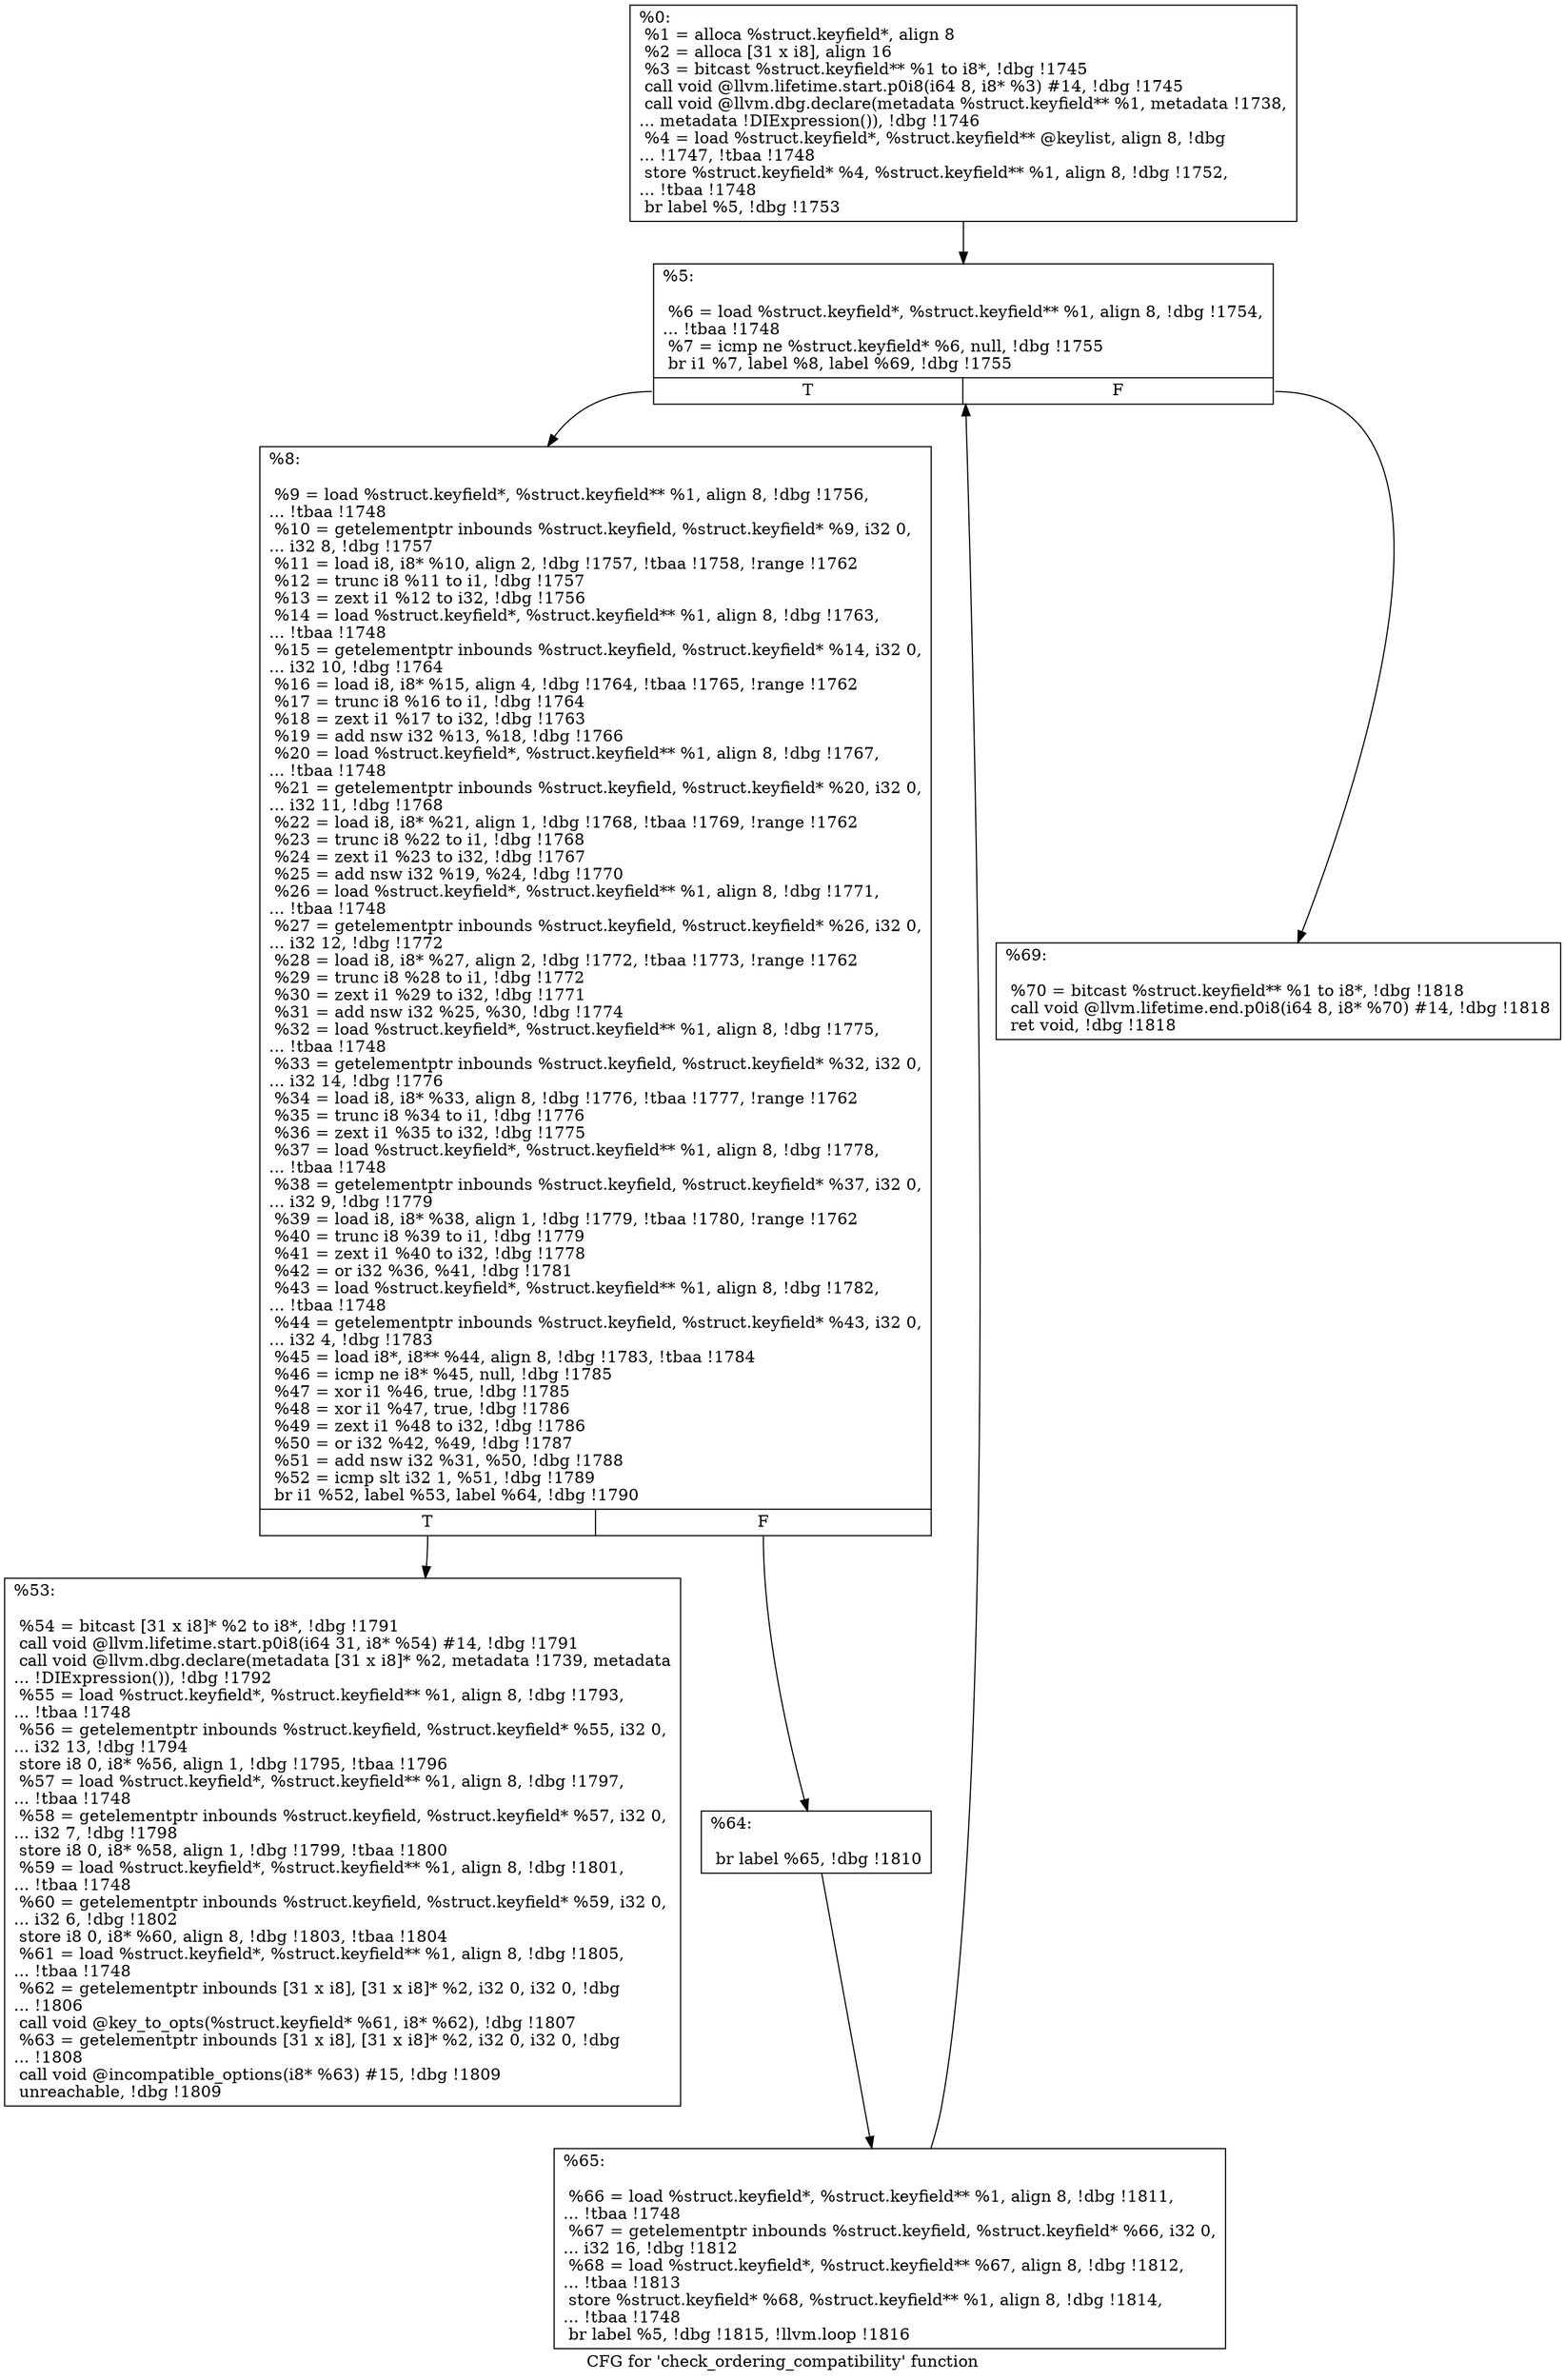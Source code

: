 digraph "CFG for 'check_ordering_compatibility' function" {
	label="CFG for 'check_ordering_compatibility' function";

	Node0x1e609b0 [shape=record,label="{%0:\l  %1 = alloca %struct.keyfield*, align 8\l  %2 = alloca [31 x i8], align 16\l  %3 = bitcast %struct.keyfield** %1 to i8*, !dbg !1745\l  call void @llvm.lifetime.start.p0i8(i64 8, i8* %3) #14, !dbg !1745\l  call void @llvm.dbg.declare(metadata %struct.keyfield** %1, metadata !1738,\l... metadata !DIExpression()), !dbg !1746\l  %4 = load %struct.keyfield*, %struct.keyfield** @keylist, align 8, !dbg\l... !1747, !tbaa !1748\l  store %struct.keyfield* %4, %struct.keyfield** %1, align 8, !dbg !1752,\l... !tbaa !1748\l  br label %5, !dbg !1753\l}"];
	Node0x1e609b0 -> Node0x1e628c0;
	Node0x1e628c0 [shape=record,label="{%5:\l\l  %6 = load %struct.keyfield*, %struct.keyfield** %1, align 8, !dbg !1754,\l... !tbaa !1748\l  %7 = icmp ne %struct.keyfield* %6, null, !dbg !1755\l  br i1 %7, label %8, label %69, !dbg !1755\l|{<s0>T|<s1>F}}"];
	Node0x1e628c0:s0 -> Node0x1e62950;
	Node0x1e628c0:s1 -> Node0x1e62a90;
	Node0x1e62950 [shape=record,label="{%8:\l\l  %9 = load %struct.keyfield*, %struct.keyfield** %1, align 8, !dbg !1756,\l... !tbaa !1748\l  %10 = getelementptr inbounds %struct.keyfield, %struct.keyfield* %9, i32 0,\l... i32 8, !dbg !1757\l  %11 = load i8, i8* %10, align 2, !dbg !1757, !tbaa !1758, !range !1762\l  %12 = trunc i8 %11 to i1, !dbg !1757\l  %13 = zext i1 %12 to i32, !dbg !1756\l  %14 = load %struct.keyfield*, %struct.keyfield** %1, align 8, !dbg !1763,\l... !tbaa !1748\l  %15 = getelementptr inbounds %struct.keyfield, %struct.keyfield* %14, i32 0,\l... i32 10, !dbg !1764\l  %16 = load i8, i8* %15, align 4, !dbg !1764, !tbaa !1765, !range !1762\l  %17 = trunc i8 %16 to i1, !dbg !1764\l  %18 = zext i1 %17 to i32, !dbg !1763\l  %19 = add nsw i32 %13, %18, !dbg !1766\l  %20 = load %struct.keyfield*, %struct.keyfield** %1, align 8, !dbg !1767,\l... !tbaa !1748\l  %21 = getelementptr inbounds %struct.keyfield, %struct.keyfield* %20, i32 0,\l... i32 11, !dbg !1768\l  %22 = load i8, i8* %21, align 1, !dbg !1768, !tbaa !1769, !range !1762\l  %23 = trunc i8 %22 to i1, !dbg !1768\l  %24 = zext i1 %23 to i32, !dbg !1767\l  %25 = add nsw i32 %19, %24, !dbg !1770\l  %26 = load %struct.keyfield*, %struct.keyfield** %1, align 8, !dbg !1771,\l... !tbaa !1748\l  %27 = getelementptr inbounds %struct.keyfield, %struct.keyfield* %26, i32 0,\l... i32 12, !dbg !1772\l  %28 = load i8, i8* %27, align 2, !dbg !1772, !tbaa !1773, !range !1762\l  %29 = trunc i8 %28 to i1, !dbg !1772\l  %30 = zext i1 %29 to i32, !dbg !1771\l  %31 = add nsw i32 %25, %30, !dbg !1774\l  %32 = load %struct.keyfield*, %struct.keyfield** %1, align 8, !dbg !1775,\l... !tbaa !1748\l  %33 = getelementptr inbounds %struct.keyfield, %struct.keyfield* %32, i32 0,\l... i32 14, !dbg !1776\l  %34 = load i8, i8* %33, align 8, !dbg !1776, !tbaa !1777, !range !1762\l  %35 = trunc i8 %34 to i1, !dbg !1776\l  %36 = zext i1 %35 to i32, !dbg !1775\l  %37 = load %struct.keyfield*, %struct.keyfield** %1, align 8, !dbg !1778,\l... !tbaa !1748\l  %38 = getelementptr inbounds %struct.keyfield, %struct.keyfield* %37, i32 0,\l... i32 9, !dbg !1779\l  %39 = load i8, i8* %38, align 1, !dbg !1779, !tbaa !1780, !range !1762\l  %40 = trunc i8 %39 to i1, !dbg !1779\l  %41 = zext i1 %40 to i32, !dbg !1778\l  %42 = or i32 %36, %41, !dbg !1781\l  %43 = load %struct.keyfield*, %struct.keyfield** %1, align 8, !dbg !1782,\l... !tbaa !1748\l  %44 = getelementptr inbounds %struct.keyfield, %struct.keyfield* %43, i32 0,\l... i32 4, !dbg !1783\l  %45 = load i8*, i8** %44, align 8, !dbg !1783, !tbaa !1784\l  %46 = icmp ne i8* %45, null, !dbg !1785\l  %47 = xor i1 %46, true, !dbg !1785\l  %48 = xor i1 %47, true, !dbg !1786\l  %49 = zext i1 %48 to i32, !dbg !1786\l  %50 = or i32 %42, %49, !dbg !1787\l  %51 = add nsw i32 %31, %50, !dbg !1788\l  %52 = icmp slt i32 1, %51, !dbg !1789\l  br i1 %52, label %53, label %64, !dbg !1790\l|{<s0>T|<s1>F}}"];
	Node0x1e62950:s0 -> Node0x1e629a0;
	Node0x1e62950:s1 -> Node0x1e629f0;
	Node0x1e629a0 [shape=record,label="{%53:\l\l  %54 = bitcast [31 x i8]* %2 to i8*, !dbg !1791\l  call void @llvm.lifetime.start.p0i8(i64 31, i8* %54) #14, !dbg !1791\l  call void @llvm.dbg.declare(metadata [31 x i8]* %2, metadata !1739, metadata\l... !DIExpression()), !dbg !1792\l  %55 = load %struct.keyfield*, %struct.keyfield** %1, align 8, !dbg !1793,\l... !tbaa !1748\l  %56 = getelementptr inbounds %struct.keyfield, %struct.keyfield* %55, i32 0,\l... i32 13, !dbg !1794\l  store i8 0, i8* %56, align 1, !dbg !1795, !tbaa !1796\l  %57 = load %struct.keyfield*, %struct.keyfield** %1, align 8, !dbg !1797,\l... !tbaa !1748\l  %58 = getelementptr inbounds %struct.keyfield, %struct.keyfield* %57, i32 0,\l... i32 7, !dbg !1798\l  store i8 0, i8* %58, align 1, !dbg !1799, !tbaa !1800\l  %59 = load %struct.keyfield*, %struct.keyfield** %1, align 8, !dbg !1801,\l... !tbaa !1748\l  %60 = getelementptr inbounds %struct.keyfield, %struct.keyfield* %59, i32 0,\l... i32 6, !dbg !1802\l  store i8 0, i8* %60, align 8, !dbg !1803, !tbaa !1804\l  %61 = load %struct.keyfield*, %struct.keyfield** %1, align 8, !dbg !1805,\l... !tbaa !1748\l  %62 = getelementptr inbounds [31 x i8], [31 x i8]* %2, i32 0, i32 0, !dbg\l... !1806\l  call void @key_to_opts(%struct.keyfield* %61, i8* %62), !dbg !1807\l  %63 = getelementptr inbounds [31 x i8], [31 x i8]* %2, i32 0, i32 0, !dbg\l... !1808\l  call void @incompatible_options(i8* %63) #15, !dbg !1809\l  unreachable, !dbg !1809\l}"];
	Node0x1e629f0 [shape=record,label="{%64:\l\l  br label %65, !dbg !1810\l}"];
	Node0x1e629f0 -> Node0x1e62a40;
	Node0x1e62a40 [shape=record,label="{%65:\l\l  %66 = load %struct.keyfield*, %struct.keyfield** %1, align 8, !dbg !1811,\l... !tbaa !1748\l  %67 = getelementptr inbounds %struct.keyfield, %struct.keyfield* %66, i32 0,\l... i32 16, !dbg !1812\l  %68 = load %struct.keyfield*, %struct.keyfield** %67, align 8, !dbg !1812,\l... !tbaa !1813\l  store %struct.keyfield* %68, %struct.keyfield** %1, align 8, !dbg !1814,\l... !tbaa !1748\l  br label %5, !dbg !1815, !llvm.loop !1816\l}"];
	Node0x1e62a40 -> Node0x1e628c0;
	Node0x1e62a90 [shape=record,label="{%69:\l\l  %70 = bitcast %struct.keyfield** %1 to i8*, !dbg !1818\l  call void @llvm.lifetime.end.p0i8(i64 8, i8* %70) #14, !dbg !1818\l  ret void, !dbg !1818\l}"];
}
